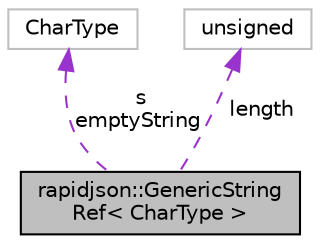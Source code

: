 digraph "rapidjson::GenericStringRef&lt; CharType &gt;"
{
 // INTERACTIVE_SVG=YES
 // LATEX_PDF_SIZE
  edge [fontname="Helvetica",fontsize="10",labelfontname="Helvetica",labelfontsize="10"];
  node [fontname="Helvetica",fontsize="10",shape=record];
  Node1 [label="rapidjson::GenericString\lRef\< CharType \>",height=0.2,width=0.4,color="black", fillcolor="grey75", style="filled", fontcolor="black",tooltip="Reference to a constant string (not taking a copy)"];
  Node2 -> Node1 [dir="back",color="darkorchid3",fontsize="10",style="dashed",label=" s\nemptyString" ,fontname="Helvetica"];
  Node2 [label="CharType",height=0.2,width=0.4,color="grey75", fillcolor="white", style="filled",tooltip=" "];
  Node3 -> Node1 [dir="back",color="darkorchid3",fontsize="10",style="dashed",label=" length" ,fontname="Helvetica"];
  Node3 [label="unsigned",height=0.2,width=0.4,color="grey75", fillcolor="white", style="filled",tooltip=" "];
}
